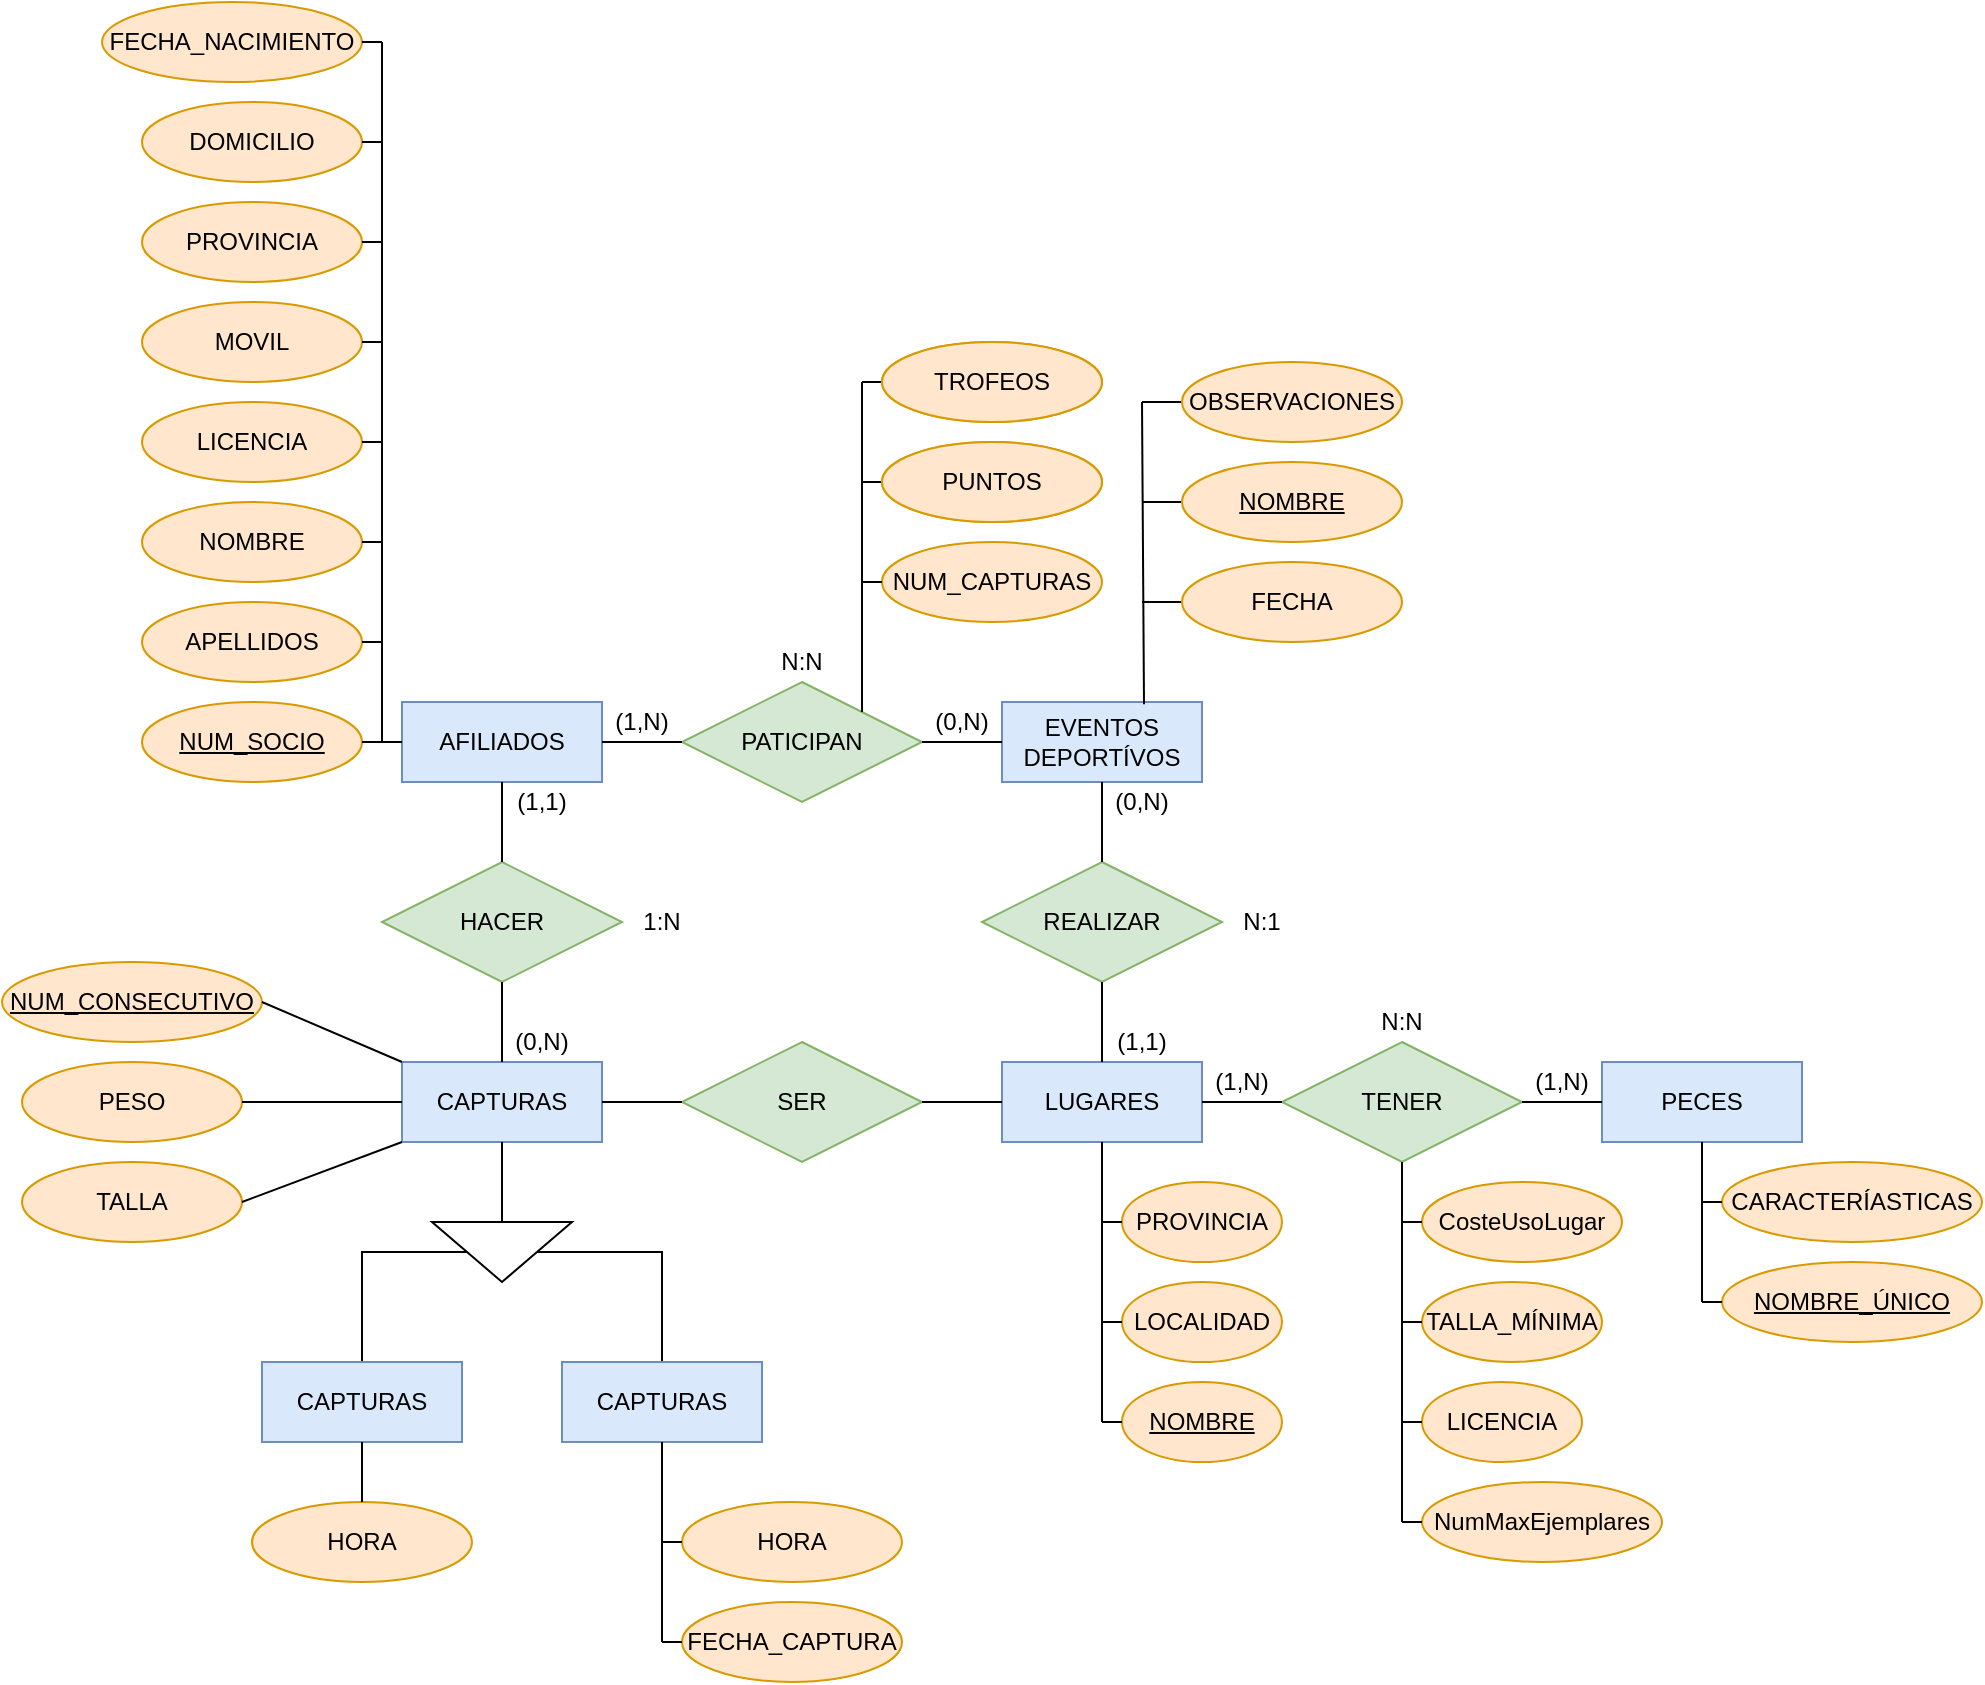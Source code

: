 <mxfile version="13.8.8" type="github">
  <diagram id="Y1BC1mLRhoVNTcEu0Y6o" name="Page-1">
    <mxGraphModel dx="1185" dy="581" grid="1" gridSize="10" guides="1" tooltips="1" connect="1" arrows="1" fold="1" page="1" pageScale="1" pageWidth="827" pageHeight="1169" math="0" shadow="0">
      <root>
        <mxCell id="0" />
        <mxCell id="1" parent="0" />
        <mxCell id="DTJ1X9_D5SaCpwSaTS2F-1" value="AFILIADOS" style="whiteSpace=wrap;html=1;align=center;fillColor=#dae8fc;strokeColor=#6c8ebf;" vertex="1" parent="1">
          <mxGeometry x="410" y="420" width="100" height="40" as="geometry" />
        </mxCell>
        <mxCell id="DTJ1X9_D5SaCpwSaTS2F-2" value="APELLIDOS" style="ellipse;whiteSpace=wrap;html=1;align=center;fillColor=#ffe6cc;strokeColor=#d79b00;" vertex="1" parent="1">
          <mxGeometry x="280" y="370" width="110" height="40" as="geometry" />
        </mxCell>
        <mxCell id="DTJ1X9_D5SaCpwSaTS2F-3" value="PATICIPAN" style="shape=rhombus;perimeter=rhombusPerimeter;whiteSpace=wrap;html=1;align=center;fillColor=#d5e8d4;strokeColor=#82b366;" vertex="1" parent="1">
          <mxGeometry x="550" y="410" width="120" height="60" as="geometry" />
        </mxCell>
        <mxCell id="DTJ1X9_D5SaCpwSaTS2F-4" value="(1,N)" style="text;html=1;strokeColor=none;fillColor=none;align=center;verticalAlign=middle;whiteSpace=wrap;rounded=0;" vertex="1" parent="1">
          <mxGeometry x="510" y="420" width="40" height="20" as="geometry" />
        </mxCell>
        <mxCell id="DTJ1X9_D5SaCpwSaTS2F-5" value="EVENTOS&lt;br&gt;DEPORTÍVOS" style="whiteSpace=wrap;html=1;align=center;fillColor=#dae8fc;strokeColor=#6c8ebf;" vertex="1" parent="1">
          <mxGeometry x="710" y="420" width="100" height="40" as="geometry" />
        </mxCell>
        <mxCell id="DTJ1X9_D5SaCpwSaTS2F-6" value="" style="endArrow=none;html=1;exitX=1;exitY=0.5;exitDx=0;exitDy=0;entryX=0;entryY=0.5;entryDx=0;entryDy=0;" edge="1" parent="1" source="DTJ1X9_D5SaCpwSaTS2F-1" target="DTJ1X9_D5SaCpwSaTS2F-3">
          <mxGeometry width="50" height="50" relative="1" as="geometry">
            <mxPoint x="680" y="800" as="sourcePoint" />
            <mxPoint x="730" y="750" as="targetPoint" />
          </mxGeometry>
        </mxCell>
        <mxCell id="DTJ1X9_D5SaCpwSaTS2F-7" value="" style="endArrow=none;html=1;entryX=1;entryY=0.5;entryDx=0;entryDy=0;exitX=0;exitY=0.5;exitDx=0;exitDy=0;" edge="1" parent="1" source="DTJ1X9_D5SaCpwSaTS2F-5" target="DTJ1X9_D5SaCpwSaTS2F-3">
          <mxGeometry width="50" height="50" relative="1" as="geometry">
            <mxPoint x="680" y="800" as="sourcePoint" />
            <mxPoint x="730" y="750" as="targetPoint" />
          </mxGeometry>
        </mxCell>
        <mxCell id="DTJ1X9_D5SaCpwSaTS2F-8" value="N:N" style="text;html=1;strokeColor=none;fillColor=none;align=center;verticalAlign=middle;whiteSpace=wrap;rounded=0;" vertex="1" parent="1">
          <mxGeometry x="590" y="390" width="40" height="20" as="geometry" />
        </mxCell>
        <mxCell id="DTJ1X9_D5SaCpwSaTS2F-9" value="(0,N)" style="text;html=1;strokeColor=none;fillColor=none;align=center;verticalAlign=middle;whiteSpace=wrap;rounded=0;" vertex="1" parent="1">
          <mxGeometry x="670" y="420" width="40" height="20" as="geometry" />
        </mxCell>
        <mxCell id="DTJ1X9_D5SaCpwSaTS2F-10" value="HACER" style="shape=rhombus;perimeter=rhombusPerimeter;whiteSpace=wrap;html=1;align=center;fillColor=#d5e8d4;strokeColor=#82b366;" vertex="1" parent="1">
          <mxGeometry x="400" y="500" width="120" height="60" as="geometry" />
        </mxCell>
        <mxCell id="DTJ1X9_D5SaCpwSaTS2F-11" value="REALIZAR" style="shape=rhombus;perimeter=rhombusPerimeter;whiteSpace=wrap;html=1;align=center;fillColor=#d5e8d4;strokeColor=#82b366;" vertex="1" parent="1">
          <mxGeometry x="700" y="500" width="120" height="60" as="geometry" />
        </mxCell>
        <mxCell id="DTJ1X9_D5SaCpwSaTS2F-12" value="CAPTURAS" style="whiteSpace=wrap;html=1;align=center;fillColor=#dae8fc;strokeColor=#6c8ebf;" vertex="1" parent="1">
          <mxGeometry x="410" y="600" width="100" height="40" as="geometry" />
        </mxCell>
        <mxCell id="DTJ1X9_D5SaCpwSaTS2F-13" value="LUGARES" style="whiteSpace=wrap;html=1;align=center;fillColor=#dae8fc;strokeColor=#6c8ebf;" vertex="1" parent="1">
          <mxGeometry x="710" y="600" width="100" height="40" as="geometry" />
        </mxCell>
        <mxCell id="DTJ1X9_D5SaCpwSaTS2F-14" value="SER" style="shape=rhombus;perimeter=rhombusPerimeter;whiteSpace=wrap;html=1;align=center;fillColor=#d5e8d4;strokeColor=#82b366;" vertex="1" parent="1">
          <mxGeometry x="550" y="590" width="120" height="60" as="geometry" />
        </mxCell>
        <mxCell id="DTJ1X9_D5SaCpwSaTS2F-15" value="" style="endArrow=none;html=1;entryX=0.5;entryY=1;entryDx=0;entryDy=0;exitX=0.5;exitY=0;exitDx=0;exitDy=0;" edge="1" parent="1" source="DTJ1X9_D5SaCpwSaTS2F-12" target="DTJ1X9_D5SaCpwSaTS2F-10">
          <mxGeometry width="50" height="50" relative="1" as="geometry">
            <mxPoint x="680" y="800" as="sourcePoint" />
            <mxPoint x="730" y="750" as="targetPoint" />
          </mxGeometry>
        </mxCell>
        <mxCell id="DTJ1X9_D5SaCpwSaTS2F-16" value="" style="endArrow=none;html=1;entryX=0.5;entryY=1;entryDx=0;entryDy=0;exitX=0.5;exitY=0;exitDx=0;exitDy=0;" edge="1" parent="1" source="DTJ1X9_D5SaCpwSaTS2F-10" target="DTJ1X9_D5SaCpwSaTS2F-1">
          <mxGeometry width="50" height="50" relative="1" as="geometry">
            <mxPoint x="470" y="610" as="sourcePoint" />
            <mxPoint x="470" y="570" as="targetPoint" />
          </mxGeometry>
        </mxCell>
        <mxCell id="DTJ1X9_D5SaCpwSaTS2F-17" value="" style="endArrow=none;html=1;entryX=1;entryY=0.5;entryDx=0;entryDy=0;exitX=0;exitY=0.5;exitDx=0;exitDy=0;" edge="1" parent="1" source="DTJ1X9_D5SaCpwSaTS2F-14" target="DTJ1X9_D5SaCpwSaTS2F-12">
          <mxGeometry width="50" height="50" relative="1" as="geometry">
            <mxPoint x="480" y="620" as="sourcePoint" />
            <mxPoint x="480" y="580" as="targetPoint" />
          </mxGeometry>
        </mxCell>
        <mxCell id="DTJ1X9_D5SaCpwSaTS2F-18" value="" style="endArrow=none;html=1;entryX=0;entryY=0.5;entryDx=0;entryDy=0;exitX=1;exitY=0.5;exitDx=0;exitDy=0;" edge="1" parent="1" source="DTJ1X9_D5SaCpwSaTS2F-14" target="DTJ1X9_D5SaCpwSaTS2F-13">
          <mxGeometry width="50" height="50" relative="1" as="geometry">
            <mxPoint x="490" y="630" as="sourcePoint" />
            <mxPoint x="490" y="590" as="targetPoint" />
          </mxGeometry>
        </mxCell>
        <mxCell id="DTJ1X9_D5SaCpwSaTS2F-19" value="" style="endArrow=none;html=1;entryX=0.5;entryY=1;entryDx=0;entryDy=0;exitX=0.5;exitY=0;exitDx=0;exitDy=0;" edge="1" parent="1" source="DTJ1X9_D5SaCpwSaTS2F-13" target="DTJ1X9_D5SaCpwSaTS2F-11">
          <mxGeometry width="50" height="50" relative="1" as="geometry">
            <mxPoint x="500" y="640" as="sourcePoint" />
            <mxPoint x="500" y="600" as="targetPoint" />
          </mxGeometry>
        </mxCell>
        <mxCell id="DTJ1X9_D5SaCpwSaTS2F-20" value="" style="endArrow=none;html=1;entryX=0.5;entryY=1;entryDx=0;entryDy=0;exitX=0.5;exitY=0;exitDx=0;exitDy=0;" edge="1" parent="1" source="DTJ1X9_D5SaCpwSaTS2F-11" target="DTJ1X9_D5SaCpwSaTS2F-5">
          <mxGeometry width="50" height="50" relative="1" as="geometry">
            <mxPoint x="510" y="650" as="sourcePoint" />
            <mxPoint x="510" y="610" as="targetPoint" />
          </mxGeometry>
        </mxCell>
        <mxCell id="DTJ1X9_D5SaCpwSaTS2F-21" value="(1,1)" style="text;html=1;strokeColor=none;fillColor=none;align=center;verticalAlign=middle;whiteSpace=wrap;rounded=0;" vertex="1" parent="1">
          <mxGeometry x="460" y="460" width="40" height="20" as="geometry" />
        </mxCell>
        <mxCell id="DTJ1X9_D5SaCpwSaTS2F-22" value="(0,N)" style="text;html=1;strokeColor=none;fillColor=none;align=center;verticalAlign=middle;whiteSpace=wrap;rounded=0;" vertex="1" parent="1">
          <mxGeometry x="460" y="580" width="40" height="20" as="geometry" />
        </mxCell>
        <mxCell id="DTJ1X9_D5SaCpwSaTS2F-23" value="1:N" style="text;html=1;strokeColor=none;fillColor=none;align=center;verticalAlign=middle;whiteSpace=wrap;rounded=0;" vertex="1" parent="1">
          <mxGeometry x="520" y="520" width="40" height="20" as="geometry" />
        </mxCell>
        <mxCell id="DTJ1X9_D5SaCpwSaTS2F-24" value="(0,N)" style="text;html=1;strokeColor=none;fillColor=none;align=center;verticalAlign=middle;whiteSpace=wrap;rounded=0;" vertex="1" parent="1">
          <mxGeometry x="760" y="460" width="40" height="20" as="geometry" />
        </mxCell>
        <mxCell id="DTJ1X9_D5SaCpwSaTS2F-25" value="(1,1)" style="text;html=1;strokeColor=none;fillColor=none;align=center;verticalAlign=middle;whiteSpace=wrap;rounded=0;" vertex="1" parent="1">
          <mxGeometry x="760" y="580" width="40" height="20" as="geometry" />
        </mxCell>
        <mxCell id="DTJ1X9_D5SaCpwSaTS2F-26" value="N:1" style="text;html=1;strokeColor=none;fillColor=none;align=center;verticalAlign=middle;whiteSpace=wrap;rounded=0;" vertex="1" parent="1">
          <mxGeometry x="820" y="520" width="40" height="20" as="geometry" />
        </mxCell>
        <mxCell id="DTJ1X9_D5SaCpwSaTS2F-27" value="TENER" style="shape=rhombus;perimeter=rhombusPerimeter;whiteSpace=wrap;html=1;align=center;fillColor=#d5e8d4;strokeColor=#82b366;" vertex="1" parent="1">
          <mxGeometry x="850" y="590" width="120" height="60" as="geometry" />
        </mxCell>
        <mxCell id="DTJ1X9_D5SaCpwSaTS2F-28" value="PECES" style="whiteSpace=wrap;html=1;align=center;fillColor=#dae8fc;strokeColor=#6c8ebf;" vertex="1" parent="1">
          <mxGeometry x="1010" y="600" width="100" height="40" as="geometry" />
        </mxCell>
        <mxCell id="DTJ1X9_D5SaCpwSaTS2F-29" value="" style="endArrow=none;html=1;entryX=1;entryY=0.5;entryDx=0;entryDy=0;exitX=0;exitY=0.5;exitDx=0;exitDy=0;" edge="1" parent="1" source="DTJ1X9_D5SaCpwSaTS2F-27" target="DTJ1X9_D5SaCpwSaTS2F-13">
          <mxGeometry width="50" height="50" relative="1" as="geometry">
            <mxPoint x="680" y="800" as="sourcePoint" />
            <mxPoint x="730" y="750" as="targetPoint" />
          </mxGeometry>
        </mxCell>
        <mxCell id="DTJ1X9_D5SaCpwSaTS2F-30" value="" style="endArrow=none;html=1;entryX=0;entryY=0.5;entryDx=0;entryDy=0;exitX=1;exitY=0.5;exitDx=0;exitDy=0;" edge="1" parent="1" source="DTJ1X9_D5SaCpwSaTS2F-27" target="DTJ1X9_D5SaCpwSaTS2F-28">
          <mxGeometry width="50" height="50" relative="1" as="geometry">
            <mxPoint x="860" y="630" as="sourcePoint" />
            <mxPoint x="820" y="630" as="targetPoint" />
          </mxGeometry>
        </mxCell>
        <mxCell id="DTJ1X9_D5SaCpwSaTS2F-31" value="(1,N)" style="text;html=1;strokeColor=none;fillColor=none;align=center;verticalAlign=middle;whiteSpace=wrap;rounded=0;" vertex="1" parent="1">
          <mxGeometry x="810" y="600" width="40" height="20" as="geometry" />
        </mxCell>
        <mxCell id="DTJ1X9_D5SaCpwSaTS2F-32" value="(1,N)" style="text;html=1;strokeColor=none;fillColor=none;align=center;verticalAlign=middle;whiteSpace=wrap;rounded=0;" vertex="1" parent="1">
          <mxGeometry x="970" y="600" width="40" height="20" as="geometry" />
        </mxCell>
        <mxCell id="DTJ1X9_D5SaCpwSaTS2F-33" value="N:N" style="text;html=1;strokeColor=none;fillColor=none;align=center;verticalAlign=middle;whiteSpace=wrap;rounded=0;" vertex="1" parent="1">
          <mxGeometry x="890" y="570" width="40" height="20" as="geometry" />
        </mxCell>
        <mxCell id="DTJ1X9_D5SaCpwSaTS2F-44" style="edgeStyle=orthogonalEdgeStyle;rounded=0;orthogonalLoop=1;jettySize=auto;html=1;exitX=0.5;exitY=1;exitDx=0;exitDy=0;endArrow=none;endFill=0;" edge="1" parent="1" source="DTJ1X9_D5SaCpwSaTS2F-34" target="DTJ1X9_D5SaCpwSaTS2F-41">
          <mxGeometry relative="1" as="geometry">
            <mxPoint x="390" y="750" as="targetPoint" />
            <Array as="points">
              <mxPoint x="390" y="695" />
            </Array>
          </mxGeometry>
        </mxCell>
        <mxCell id="DTJ1X9_D5SaCpwSaTS2F-45" style="edgeStyle=orthogonalEdgeStyle;rounded=0;orthogonalLoop=1;jettySize=auto;html=1;exitX=0.5;exitY=0;exitDx=0;exitDy=0;entryX=0.5;entryY=0;entryDx=0;entryDy=0;endArrow=none;endFill=0;" edge="1" parent="1" source="DTJ1X9_D5SaCpwSaTS2F-34" target="DTJ1X9_D5SaCpwSaTS2F-42">
          <mxGeometry relative="1" as="geometry">
            <Array as="points">
              <mxPoint x="540" y="695" />
            </Array>
          </mxGeometry>
        </mxCell>
        <mxCell id="DTJ1X9_D5SaCpwSaTS2F-34" value="" style="triangle;whiteSpace=wrap;html=1;rotation=90;" vertex="1" parent="1">
          <mxGeometry x="445" y="660" width="30" height="70" as="geometry" />
        </mxCell>
        <mxCell id="DTJ1X9_D5SaCpwSaTS2F-35" value="" style="endArrow=none;html=1;exitX=0;exitY=0.5;exitDx=0;exitDy=0;entryX=0.5;entryY=1;entryDx=0;entryDy=0;" edge="1" parent="1" source="DTJ1X9_D5SaCpwSaTS2F-34" target="DTJ1X9_D5SaCpwSaTS2F-12">
          <mxGeometry width="50" height="50" relative="1" as="geometry">
            <mxPoint x="680" y="800" as="sourcePoint" />
            <mxPoint x="460" y="700" as="targetPoint" />
          </mxGeometry>
        </mxCell>
        <mxCell id="DTJ1X9_D5SaCpwSaTS2F-41" value="CAPTURAS" style="whiteSpace=wrap;html=1;align=center;fillColor=#dae8fc;strokeColor=#6c8ebf;" vertex="1" parent="1">
          <mxGeometry x="340" y="750" width="100" height="40" as="geometry" />
        </mxCell>
        <mxCell id="DTJ1X9_D5SaCpwSaTS2F-42" value="CAPTURAS" style="whiteSpace=wrap;html=1;align=center;fillColor=#dae8fc;strokeColor=#6c8ebf;" vertex="1" parent="1">
          <mxGeometry x="490" y="750" width="100" height="40" as="geometry" />
        </mxCell>
        <mxCell id="DTJ1X9_D5SaCpwSaTS2F-46" value="NUM_CONSECUTIVO" style="ellipse;whiteSpace=wrap;html=1;align=center;fillColor=#ffe6cc;strokeColor=#d79b00;fontStyle=4" vertex="1" parent="1">
          <mxGeometry x="210" y="550" width="130" height="40" as="geometry" />
        </mxCell>
        <mxCell id="DTJ1X9_D5SaCpwSaTS2F-47" value="PESO" style="ellipse;whiteSpace=wrap;html=1;align=center;fillColor=#ffe6cc;strokeColor=#d79b00;" vertex="1" parent="1">
          <mxGeometry x="220" y="600" width="110" height="40" as="geometry" />
        </mxCell>
        <mxCell id="DTJ1X9_D5SaCpwSaTS2F-48" value="TALLA" style="ellipse;whiteSpace=wrap;html=1;align=center;fillColor=#ffe6cc;strokeColor=#d79b00;" vertex="1" parent="1">
          <mxGeometry x="220" y="650" width="110" height="40" as="geometry" />
        </mxCell>
        <mxCell id="DTJ1X9_D5SaCpwSaTS2F-49" value="" style="endArrow=none;html=1;exitX=1;exitY=0.5;exitDx=0;exitDy=0;entryX=0;entryY=0;entryDx=0;entryDy=0;" edge="1" parent="1" source="DTJ1X9_D5SaCpwSaTS2F-46" target="DTJ1X9_D5SaCpwSaTS2F-12">
          <mxGeometry width="50" height="50" relative="1" as="geometry">
            <mxPoint x="590" y="580" as="sourcePoint" />
            <mxPoint x="640" y="530" as="targetPoint" />
          </mxGeometry>
        </mxCell>
        <mxCell id="DTJ1X9_D5SaCpwSaTS2F-50" value="" style="endArrow=none;html=1;exitX=1;exitY=0.5;exitDx=0;exitDy=0;entryX=0;entryY=0.5;entryDx=0;entryDy=0;" edge="1" parent="1" source="DTJ1X9_D5SaCpwSaTS2F-47" target="DTJ1X9_D5SaCpwSaTS2F-12">
          <mxGeometry width="50" height="50" relative="1" as="geometry">
            <mxPoint x="350" y="560.0" as="sourcePoint" />
            <mxPoint x="420" y="610.0" as="targetPoint" />
          </mxGeometry>
        </mxCell>
        <mxCell id="DTJ1X9_D5SaCpwSaTS2F-51" value="" style="endArrow=none;html=1;exitX=1;exitY=0.5;exitDx=0;exitDy=0;entryX=0;entryY=1;entryDx=0;entryDy=0;" edge="1" parent="1" source="DTJ1X9_D5SaCpwSaTS2F-48" target="DTJ1X9_D5SaCpwSaTS2F-12">
          <mxGeometry width="50" height="50" relative="1" as="geometry">
            <mxPoint x="360" y="570.0" as="sourcePoint" />
            <mxPoint x="430" y="620.0" as="targetPoint" />
          </mxGeometry>
        </mxCell>
        <mxCell id="DTJ1X9_D5SaCpwSaTS2F-52" value="HORA" style="ellipse;whiteSpace=wrap;html=1;align=center;fillColor=#ffe6cc;strokeColor=#d79b00;" vertex="1" parent="1">
          <mxGeometry x="335" y="820" width="110" height="40" as="geometry" />
        </mxCell>
        <mxCell id="DTJ1X9_D5SaCpwSaTS2F-53" value="" style="endArrow=none;html=1;exitX=0.5;exitY=0;exitDx=0;exitDy=0;entryX=0.5;entryY=1;entryDx=0;entryDy=0;" edge="1" parent="1" source="DTJ1X9_D5SaCpwSaTS2F-52" target="DTJ1X9_D5SaCpwSaTS2F-41">
          <mxGeometry width="50" height="50" relative="1" as="geometry">
            <mxPoint x="590" y="720" as="sourcePoint" />
            <mxPoint x="640" y="670" as="targetPoint" />
          </mxGeometry>
        </mxCell>
        <mxCell id="DTJ1X9_D5SaCpwSaTS2F-54" value="FECHA_CAPTURA" style="ellipse;whiteSpace=wrap;html=1;align=center;fillColor=#ffe6cc;strokeColor=#d79b00;" vertex="1" parent="1">
          <mxGeometry x="550" y="870" width="110" height="40" as="geometry" />
        </mxCell>
        <mxCell id="DTJ1X9_D5SaCpwSaTS2F-55" value="HORA" style="ellipse;whiteSpace=wrap;html=1;align=center;fillColor=#ffe6cc;strokeColor=#d79b00;" vertex="1" parent="1">
          <mxGeometry x="550" y="820" width="110" height="40" as="geometry" />
        </mxCell>
        <mxCell id="DTJ1X9_D5SaCpwSaTS2F-56" value="" style="endArrow=none;html=1;exitX=0.5;exitY=1;exitDx=0;exitDy=0;" edge="1" parent="1" source="DTJ1X9_D5SaCpwSaTS2F-42">
          <mxGeometry width="50" height="50" relative="1" as="geometry">
            <mxPoint x="590" y="720" as="sourcePoint" />
            <mxPoint x="540" y="890" as="targetPoint" />
          </mxGeometry>
        </mxCell>
        <mxCell id="DTJ1X9_D5SaCpwSaTS2F-57" value="" style="endArrow=none;html=1;exitX=0;exitY=0.5;exitDx=0;exitDy=0;" edge="1" parent="1" source="DTJ1X9_D5SaCpwSaTS2F-54">
          <mxGeometry width="50" height="50" relative="1" as="geometry">
            <mxPoint x="550" y="850" as="sourcePoint" />
            <mxPoint x="540" y="890" as="targetPoint" />
          </mxGeometry>
        </mxCell>
        <mxCell id="DTJ1X9_D5SaCpwSaTS2F-58" value="" style="endArrow=none;html=1;exitX=0;exitY=0.5;exitDx=0;exitDy=0;" edge="1" parent="1" source="DTJ1X9_D5SaCpwSaTS2F-55">
          <mxGeometry width="50" height="50" relative="1" as="geometry">
            <mxPoint x="560" y="900" as="sourcePoint" />
            <mxPoint x="540" y="840" as="targetPoint" />
          </mxGeometry>
        </mxCell>
        <mxCell id="DTJ1X9_D5SaCpwSaTS2F-59" value="PROVINCIA" style="ellipse;whiteSpace=wrap;html=1;align=center;fillColor=#ffe6cc;strokeColor=#d79b00;" vertex="1" parent="1">
          <mxGeometry x="770" y="660" width="80" height="40" as="geometry" />
        </mxCell>
        <mxCell id="DTJ1X9_D5SaCpwSaTS2F-60" value="NOMBRE" style="ellipse;whiteSpace=wrap;html=1;align=center;fillColor=#ffe6cc;strokeColor=#d79b00;fontStyle=4" vertex="1" parent="1">
          <mxGeometry x="770" y="760" width="80" height="40" as="geometry" />
        </mxCell>
        <mxCell id="DTJ1X9_D5SaCpwSaTS2F-61" value="LOCALIDAD" style="ellipse;whiteSpace=wrap;html=1;align=center;fillColor=#ffe6cc;strokeColor=#d79b00;" vertex="1" parent="1">
          <mxGeometry x="770" y="710" width="80" height="40" as="geometry" />
        </mxCell>
        <mxCell id="DTJ1X9_D5SaCpwSaTS2F-64" value="" style="endArrow=none;html=1;entryX=0.5;entryY=1;entryDx=0;entryDy=0;" edge="1" parent="1" target="DTJ1X9_D5SaCpwSaTS2F-13">
          <mxGeometry width="50" height="50" relative="1" as="geometry">
            <mxPoint x="760" y="780" as="sourcePoint" />
            <mxPoint x="670" y="600" as="targetPoint" />
          </mxGeometry>
        </mxCell>
        <mxCell id="DTJ1X9_D5SaCpwSaTS2F-65" value="" style="endArrow=none;html=1;entryX=0;entryY=0.5;entryDx=0;entryDy=0;" edge="1" parent="1" target="DTJ1X9_D5SaCpwSaTS2F-59">
          <mxGeometry width="50" height="50" relative="1" as="geometry">
            <mxPoint x="760" y="680" as="sourcePoint" />
            <mxPoint x="730" y="700" as="targetPoint" />
          </mxGeometry>
        </mxCell>
        <mxCell id="DTJ1X9_D5SaCpwSaTS2F-67" value="" style="endArrow=none;html=1;entryX=0;entryY=0.5;entryDx=0;entryDy=0;" edge="1" parent="1" target="DTJ1X9_D5SaCpwSaTS2F-61">
          <mxGeometry width="50" height="50" relative="1" as="geometry">
            <mxPoint x="760" y="730" as="sourcePoint" />
            <mxPoint x="790" y="700" as="targetPoint" />
          </mxGeometry>
        </mxCell>
        <mxCell id="DTJ1X9_D5SaCpwSaTS2F-68" value="" style="endArrow=none;html=1;entryX=0;entryY=0.5;entryDx=0;entryDy=0;" edge="1" parent="1" target="DTJ1X9_D5SaCpwSaTS2F-60">
          <mxGeometry width="50" height="50" relative="1" as="geometry">
            <mxPoint x="760" y="780" as="sourcePoint" />
            <mxPoint x="800" y="710" as="targetPoint" />
          </mxGeometry>
        </mxCell>
        <mxCell id="DTJ1X9_D5SaCpwSaTS2F-69" value="CosteUsoLugar" style="ellipse;whiteSpace=wrap;html=1;align=center;fillColor=#ffe6cc;strokeColor=#d79b00;" vertex="1" parent="1">
          <mxGeometry x="920" y="660" width="100" height="40" as="geometry" />
        </mxCell>
        <mxCell id="DTJ1X9_D5SaCpwSaTS2F-70" value="TALLA_MÍNIMA" style="ellipse;whiteSpace=wrap;html=1;align=center;fillColor=#ffe6cc;strokeColor=#d79b00;" vertex="1" parent="1">
          <mxGeometry x="920" y="710" width="90" height="40" as="geometry" />
        </mxCell>
        <mxCell id="DTJ1X9_D5SaCpwSaTS2F-71" value="LICENCIA" style="ellipse;whiteSpace=wrap;html=1;align=center;fillColor=#ffe6cc;strokeColor=#d79b00;" vertex="1" parent="1">
          <mxGeometry x="920" y="760" width="80" height="40" as="geometry" />
        </mxCell>
        <mxCell id="DTJ1X9_D5SaCpwSaTS2F-72" value="NumMaxEjemplares" style="ellipse;whiteSpace=wrap;html=1;align=center;fillColor=#ffe6cc;strokeColor=#d79b00;" vertex="1" parent="1">
          <mxGeometry x="920" y="810" width="120" height="40" as="geometry" />
        </mxCell>
        <mxCell id="DTJ1X9_D5SaCpwSaTS2F-73" value="" style="endArrow=none;html=1;entryX=0.5;entryY=1;entryDx=0;entryDy=0;" edge="1" parent="1" target="DTJ1X9_D5SaCpwSaTS2F-27">
          <mxGeometry width="50" height="50" relative="1" as="geometry">
            <mxPoint x="910" y="830" as="sourcePoint" />
            <mxPoint x="770" y="650" as="targetPoint" />
          </mxGeometry>
        </mxCell>
        <mxCell id="DTJ1X9_D5SaCpwSaTS2F-74" value="" style="endArrow=none;html=1;entryX=0;entryY=0.5;entryDx=0;entryDy=0;" edge="1" parent="1" target="DTJ1X9_D5SaCpwSaTS2F-69">
          <mxGeometry width="50" height="50" relative="1" as="geometry">
            <mxPoint x="910" y="680" as="sourcePoint" />
            <mxPoint x="880" y="740" as="targetPoint" />
          </mxGeometry>
        </mxCell>
        <mxCell id="DTJ1X9_D5SaCpwSaTS2F-75" value="" style="endArrow=none;html=1;entryX=0;entryY=0.5;entryDx=0;entryDy=0;" edge="1" parent="1" target="DTJ1X9_D5SaCpwSaTS2F-70">
          <mxGeometry width="50" height="50" relative="1" as="geometry">
            <mxPoint x="910" y="730" as="sourcePoint" />
            <mxPoint x="930" y="690" as="targetPoint" />
          </mxGeometry>
        </mxCell>
        <mxCell id="DTJ1X9_D5SaCpwSaTS2F-76" value="" style="endArrow=none;html=1;entryX=0;entryY=0.5;entryDx=0;entryDy=0;" edge="1" parent="1" target="DTJ1X9_D5SaCpwSaTS2F-71">
          <mxGeometry width="50" height="50" relative="1" as="geometry">
            <mxPoint x="910" y="780" as="sourcePoint" />
            <mxPoint x="940" y="700" as="targetPoint" />
          </mxGeometry>
        </mxCell>
        <mxCell id="DTJ1X9_D5SaCpwSaTS2F-77" value="" style="endArrow=none;html=1;entryX=0;entryY=0.5;entryDx=0;entryDy=0;" edge="1" parent="1" target="DTJ1X9_D5SaCpwSaTS2F-72">
          <mxGeometry width="50" height="50" relative="1" as="geometry">
            <mxPoint x="910" y="830" as="sourcePoint" />
            <mxPoint x="910" y="850" as="targetPoint" />
          </mxGeometry>
        </mxCell>
        <mxCell id="DTJ1X9_D5SaCpwSaTS2F-78" value="CARACTERÍASTICAS" style="ellipse;whiteSpace=wrap;html=1;align=center;fillColor=#ffe6cc;strokeColor=#d79b00;" vertex="1" parent="1">
          <mxGeometry x="1070" y="650" width="130" height="40" as="geometry" />
        </mxCell>
        <mxCell id="DTJ1X9_D5SaCpwSaTS2F-80" value="NOMBRE_ÚNICO" style="ellipse;whiteSpace=wrap;html=1;align=center;fillColor=#ffe6cc;strokeColor=#d79b00;fontStyle=4" vertex="1" parent="1">
          <mxGeometry x="1070" y="700" width="130" height="40" as="geometry" />
        </mxCell>
        <mxCell id="DTJ1X9_D5SaCpwSaTS2F-81" value="" style="endArrow=none;html=1;entryX=0.5;entryY=1;entryDx=0;entryDy=0;" edge="1" parent="1" target="DTJ1X9_D5SaCpwSaTS2F-28">
          <mxGeometry width="50" height="50" relative="1" as="geometry">
            <mxPoint x="1060" y="720" as="sourcePoint" />
            <mxPoint x="920" y="660" as="targetPoint" />
          </mxGeometry>
        </mxCell>
        <mxCell id="DTJ1X9_D5SaCpwSaTS2F-82" value="" style="endArrow=none;html=1;entryX=0;entryY=0.5;entryDx=0;entryDy=0;" edge="1" parent="1" target="DTJ1X9_D5SaCpwSaTS2F-78">
          <mxGeometry width="50" height="50" relative="1" as="geometry">
            <mxPoint x="1060" y="670" as="sourcePoint" />
            <mxPoint x="930" y="670" as="targetPoint" />
          </mxGeometry>
        </mxCell>
        <mxCell id="DTJ1X9_D5SaCpwSaTS2F-83" value="" style="endArrow=none;html=1;entryX=0;entryY=0.5;entryDx=0;entryDy=0;" edge="1" parent="1" target="DTJ1X9_D5SaCpwSaTS2F-80">
          <mxGeometry width="50" height="50" relative="1" as="geometry">
            <mxPoint x="1060" y="720" as="sourcePoint" />
            <mxPoint x="1080" y="680" as="targetPoint" />
          </mxGeometry>
        </mxCell>
        <mxCell id="DTJ1X9_D5SaCpwSaTS2F-84" value="NUM_CAPTURAS" style="ellipse;whiteSpace=wrap;html=1;align=center;fillColor=#ffe6cc;strokeColor=#d79b00;" vertex="1" parent="1">
          <mxGeometry x="650" y="340" width="110" height="40" as="geometry" />
        </mxCell>
        <mxCell id="DTJ1X9_D5SaCpwSaTS2F-85" value="TROFEOS" style="ellipse;whiteSpace=wrap;html=1;align=center;fillColor=#ffe6cc;strokeColor=#d79b00;" vertex="1" parent="1">
          <mxGeometry x="650" y="240" width="110" height="40" as="geometry" />
        </mxCell>
        <mxCell id="DTJ1X9_D5SaCpwSaTS2F-86" value="PUNTOS" style="ellipse;whiteSpace=wrap;html=1;align=center;fillColor=#ffe6cc;strokeColor=#d79b00;" vertex="1" parent="1">
          <mxGeometry x="650" y="290" width="110" height="40" as="geometry" />
        </mxCell>
        <mxCell id="DTJ1X9_D5SaCpwSaTS2F-87" value="" style="endArrow=none;html=1;exitX=1;exitY=0;exitDx=0;exitDy=0;" edge="1" parent="1" source="DTJ1X9_D5SaCpwSaTS2F-3">
          <mxGeometry width="50" height="50" relative="1" as="geometry">
            <mxPoint x="580" y="420" as="sourcePoint" />
            <mxPoint x="640" y="260" as="targetPoint" />
          </mxGeometry>
        </mxCell>
        <mxCell id="DTJ1X9_D5SaCpwSaTS2F-88" value="" style="endArrow=none;html=1;entryX=0;entryY=0.5;entryDx=0;entryDy=0;" edge="1" parent="1" target="DTJ1X9_D5SaCpwSaTS2F-85">
          <mxGeometry width="50" height="50" relative="1" as="geometry">
            <mxPoint x="640" y="260" as="sourcePoint" />
            <mxPoint x="630" y="370" as="targetPoint" />
          </mxGeometry>
        </mxCell>
        <mxCell id="DTJ1X9_D5SaCpwSaTS2F-89" value="" style="endArrow=none;html=1;entryX=0;entryY=0.5;entryDx=0;entryDy=0;" edge="1" parent="1" target="DTJ1X9_D5SaCpwSaTS2F-86">
          <mxGeometry width="50" height="50" relative="1" as="geometry">
            <mxPoint x="640" y="310" as="sourcePoint" />
            <mxPoint x="660.0" y="270" as="targetPoint" />
          </mxGeometry>
        </mxCell>
        <mxCell id="DTJ1X9_D5SaCpwSaTS2F-90" value="" style="endArrow=none;html=1;entryX=0;entryY=0.5;entryDx=0;entryDy=0;" edge="1" parent="1" target="DTJ1X9_D5SaCpwSaTS2F-84">
          <mxGeometry width="50" height="50" relative="1" as="geometry">
            <mxPoint x="640" y="360" as="sourcePoint" />
            <mxPoint x="670.0" y="280" as="targetPoint" />
          </mxGeometry>
        </mxCell>
        <mxCell id="DTJ1X9_D5SaCpwSaTS2F-94" value="" style="endArrow=none;html=1;entryX=0;entryY=0.5;entryDx=0;entryDy=0;" edge="1" target="DTJ1X9_D5SaCpwSaTS2F-98" parent="1">
          <mxGeometry width="50" height="50" relative="1" as="geometry">
            <mxPoint x="640" y="260" as="sourcePoint" />
            <mxPoint x="630" y="370" as="targetPoint" />
          </mxGeometry>
        </mxCell>
        <mxCell id="DTJ1X9_D5SaCpwSaTS2F-95" value="" style="endArrow=none;html=1;entryX=0;entryY=0.5;entryDx=0;entryDy=0;" edge="1" target="DTJ1X9_D5SaCpwSaTS2F-97" parent="1">
          <mxGeometry width="50" height="50" relative="1" as="geometry">
            <mxPoint x="640" y="310" as="sourcePoint" />
            <mxPoint x="660.0" y="270" as="targetPoint" />
          </mxGeometry>
        </mxCell>
        <mxCell id="DTJ1X9_D5SaCpwSaTS2F-96" value="" style="endArrow=none;html=1;entryX=0;entryY=0.5;entryDx=0;entryDy=0;" edge="1" parent="1">
          <mxGeometry width="50" height="50" relative="1" as="geometry">
            <mxPoint x="640" y="360" as="sourcePoint" />
            <mxPoint x="650" y="360" as="targetPoint" />
          </mxGeometry>
        </mxCell>
        <mxCell id="DTJ1X9_D5SaCpwSaTS2F-97" value="PUNTOS" style="ellipse;whiteSpace=wrap;html=1;align=center;fillColor=#ffe6cc;strokeColor=#d79b00;" vertex="1" parent="1">
          <mxGeometry x="650" y="290" width="110" height="40" as="geometry" />
        </mxCell>
        <mxCell id="DTJ1X9_D5SaCpwSaTS2F-98" value="TROFEOS" style="ellipse;whiteSpace=wrap;html=1;align=center;fillColor=#ffe6cc;strokeColor=#d79b00;" vertex="1" parent="1">
          <mxGeometry x="650" y="240" width="110" height="40" as="geometry" />
        </mxCell>
        <mxCell id="DTJ1X9_D5SaCpwSaTS2F-99" value="" style="endArrow=none;html=1;entryX=0;entryY=0.5;entryDx=0;entryDy=0;" edge="1" parent="1" target="DTJ1X9_D5SaCpwSaTS2F-103">
          <mxGeometry width="50" height="50" relative="1" as="geometry">
            <mxPoint x="780" y="270" as="sourcePoint" />
            <mxPoint x="760" y="379.71" as="targetPoint" />
          </mxGeometry>
        </mxCell>
        <mxCell id="DTJ1X9_D5SaCpwSaTS2F-100" value="" style="endArrow=none;html=1;entryX=0;entryY=0.5;entryDx=0;entryDy=0;" edge="1" parent="1" target="DTJ1X9_D5SaCpwSaTS2F-102">
          <mxGeometry width="50" height="50" relative="1" as="geometry">
            <mxPoint x="780" y="320" as="sourcePoint" />
            <mxPoint x="790.0" y="279.71" as="targetPoint" />
          </mxGeometry>
        </mxCell>
        <mxCell id="DTJ1X9_D5SaCpwSaTS2F-101" value="" style="endArrow=none;html=1;entryX=0;entryY=0.5;entryDx=0;entryDy=0;" edge="1" parent="1" target="DTJ1X9_D5SaCpwSaTS2F-104">
          <mxGeometry width="50" height="50" relative="1" as="geometry">
            <mxPoint x="780" y="370" as="sourcePoint" />
            <mxPoint x="780" y="369.71" as="targetPoint" />
          </mxGeometry>
        </mxCell>
        <mxCell id="DTJ1X9_D5SaCpwSaTS2F-102" value="NOMBRE" style="ellipse;whiteSpace=wrap;html=1;align=center;fillColor=#ffe6cc;strokeColor=#d79b00;fontStyle=4" vertex="1" parent="1">
          <mxGeometry x="800" y="300" width="110" height="40" as="geometry" />
        </mxCell>
        <mxCell id="DTJ1X9_D5SaCpwSaTS2F-103" value="OBSERVACIONES" style="ellipse;whiteSpace=wrap;html=1;align=center;fillColor=#ffe6cc;strokeColor=#d79b00;" vertex="1" parent="1">
          <mxGeometry x="800" y="250" width="110" height="40" as="geometry" />
        </mxCell>
        <mxCell id="DTJ1X9_D5SaCpwSaTS2F-104" value="FECHA" style="ellipse;whiteSpace=wrap;html=1;align=center;fillColor=#ffe6cc;strokeColor=#d79b00;" vertex="1" parent="1">
          <mxGeometry x="800" y="350" width="110" height="40" as="geometry" />
        </mxCell>
        <mxCell id="DTJ1X9_D5SaCpwSaTS2F-105" value="" style="endArrow=none;html=1;exitX=0.71;exitY=0.029;exitDx=0;exitDy=0;exitPerimeter=0;" edge="1" parent="1" source="DTJ1X9_D5SaCpwSaTS2F-5">
          <mxGeometry width="50" height="50" relative="1" as="geometry">
            <mxPoint x="630" y="280" as="sourcePoint" />
            <mxPoint x="780" y="270" as="targetPoint" />
          </mxGeometry>
        </mxCell>
        <mxCell id="DTJ1X9_D5SaCpwSaTS2F-106" value="NOMBRE" style="ellipse;whiteSpace=wrap;html=1;align=center;fillColor=#ffe6cc;strokeColor=#d79b00;" vertex="1" parent="1">
          <mxGeometry x="280" y="320" width="110" height="40" as="geometry" />
        </mxCell>
        <mxCell id="DTJ1X9_D5SaCpwSaTS2F-107" value="LICENCIA" style="ellipse;whiteSpace=wrap;html=1;align=center;fillColor=#ffe6cc;strokeColor=#d79b00;" vertex="1" parent="1">
          <mxGeometry x="280" y="270" width="110" height="40" as="geometry" />
        </mxCell>
        <mxCell id="DTJ1X9_D5SaCpwSaTS2F-108" value="MOVIL" style="ellipse;whiteSpace=wrap;html=1;align=center;fillColor=#ffe6cc;strokeColor=#d79b00;" vertex="1" parent="1">
          <mxGeometry x="280" y="220" width="110" height="40" as="geometry" />
        </mxCell>
        <mxCell id="DTJ1X9_D5SaCpwSaTS2F-109" value="PROVINCIA" style="ellipse;whiteSpace=wrap;html=1;align=center;fillColor=#ffe6cc;strokeColor=#d79b00;" vertex="1" parent="1">
          <mxGeometry x="280" y="170" width="110" height="40" as="geometry" />
        </mxCell>
        <mxCell id="DTJ1X9_D5SaCpwSaTS2F-110" value="NUM_SOCIO" style="ellipse;whiteSpace=wrap;html=1;align=center;fillColor=#ffe6cc;strokeColor=#d79b00;fontStyle=4" vertex="1" parent="1">
          <mxGeometry x="280" y="420" width="110" height="40" as="geometry" />
        </mxCell>
        <mxCell id="DTJ1X9_D5SaCpwSaTS2F-111" value="DOMICILIO" style="ellipse;whiteSpace=wrap;html=1;align=center;fillColor=#ffe6cc;strokeColor=#d79b00;" vertex="1" parent="1">
          <mxGeometry x="280" y="120" width="110" height="40" as="geometry" />
        </mxCell>
        <mxCell id="DTJ1X9_D5SaCpwSaTS2F-112" value="FECHA_NACIMIENTO" style="ellipse;whiteSpace=wrap;html=1;align=center;fillColor=#ffe6cc;strokeColor=#d79b00;" vertex="1" parent="1">
          <mxGeometry x="260" y="70" width="130" height="40" as="geometry" />
        </mxCell>
        <mxCell id="DTJ1X9_D5SaCpwSaTS2F-113" value="" style="endArrow=none;html=1;entryX=0;entryY=0.5;entryDx=0;entryDy=0;exitX=1;exitY=0.5;exitDx=0;exitDy=0;" edge="1" parent="1" source="DTJ1X9_D5SaCpwSaTS2F-110" target="DTJ1X9_D5SaCpwSaTS2F-1">
          <mxGeometry width="50" height="50" relative="1" as="geometry">
            <mxPoint x="360" y="450" as="sourcePoint" />
            <mxPoint x="410" y="400" as="targetPoint" />
          </mxGeometry>
        </mxCell>
        <mxCell id="DTJ1X9_D5SaCpwSaTS2F-114" value="" style="endArrow=none;html=1;" edge="1" parent="1">
          <mxGeometry width="50" height="50" relative="1" as="geometry">
            <mxPoint x="400" y="440" as="sourcePoint" />
            <mxPoint x="400" y="90" as="targetPoint" />
          </mxGeometry>
        </mxCell>
        <mxCell id="DTJ1X9_D5SaCpwSaTS2F-115" value="" style="endArrow=none;html=1;entryX=1;entryY=0.5;entryDx=0;entryDy=0;" edge="1" parent="1" target="DTJ1X9_D5SaCpwSaTS2F-112">
          <mxGeometry width="50" height="50" relative="1" as="geometry">
            <mxPoint x="400" y="90" as="sourcePoint" />
            <mxPoint x="410" y="180" as="targetPoint" />
          </mxGeometry>
        </mxCell>
        <mxCell id="DTJ1X9_D5SaCpwSaTS2F-116" value="" style="endArrow=none;html=1;entryX=1;entryY=0.5;entryDx=0;entryDy=0;" edge="1" parent="1" target="DTJ1X9_D5SaCpwSaTS2F-111">
          <mxGeometry width="50" height="50" relative="1" as="geometry">
            <mxPoint x="400" y="140" as="sourcePoint" />
            <mxPoint x="400.0" y="100" as="targetPoint" />
          </mxGeometry>
        </mxCell>
        <mxCell id="DTJ1X9_D5SaCpwSaTS2F-117" value="" style="endArrow=none;html=1;entryX=1;entryY=0.5;entryDx=0;entryDy=0;" edge="1" parent="1" target="DTJ1X9_D5SaCpwSaTS2F-109">
          <mxGeometry width="50" height="50" relative="1" as="geometry">
            <mxPoint x="400" y="190" as="sourcePoint" />
            <mxPoint x="410.0" y="110" as="targetPoint" />
          </mxGeometry>
        </mxCell>
        <mxCell id="DTJ1X9_D5SaCpwSaTS2F-118" value="" style="endArrow=none;html=1;entryX=1;entryY=0.5;entryDx=0;entryDy=0;" edge="1" parent="1" target="DTJ1X9_D5SaCpwSaTS2F-108">
          <mxGeometry width="50" height="50" relative="1" as="geometry">
            <mxPoint x="400" y="240" as="sourcePoint" />
            <mxPoint x="420.0" y="120" as="targetPoint" />
          </mxGeometry>
        </mxCell>
        <mxCell id="DTJ1X9_D5SaCpwSaTS2F-119" value="" style="endArrow=none;html=1;entryX=1;entryY=0.5;entryDx=0;entryDy=0;" edge="1" parent="1" target="DTJ1X9_D5SaCpwSaTS2F-107">
          <mxGeometry width="50" height="50" relative="1" as="geometry">
            <mxPoint x="400" y="290" as="sourcePoint" />
            <mxPoint x="430.0" y="130" as="targetPoint" />
          </mxGeometry>
        </mxCell>
        <mxCell id="DTJ1X9_D5SaCpwSaTS2F-120" value="" style="endArrow=none;html=1;entryX=1;entryY=0.5;entryDx=0;entryDy=0;" edge="1" parent="1" target="DTJ1X9_D5SaCpwSaTS2F-106">
          <mxGeometry width="50" height="50" relative="1" as="geometry">
            <mxPoint x="400" y="340" as="sourcePoint" />
            <mxPoint x="400" y="300" as="targetPoint" />
          </mxGeometry>
        </mxCell>
        <mxCell id="DTJ1X9_D5SaCpwSaTS2F-121" value="" style="endArrow=none;html=1;entryX=1;entryY=0.5;entryDx=0;entryDy=0;" edge="1" parent="1" target="DTJ1X9_D5SaCpwSaTS2F-2">
          <mxGeometry width="50" height="50" relative="1" as="geometry">
            <mxPoint x="400" y="390" as="sourcePoint" />
            <mxPoint x="410" y="310" as="targetPoint" />
          </mxGeometry>
        </mxCell>
      </root>
    </mxGraphModel>
  </diagram>
</mxfile>

